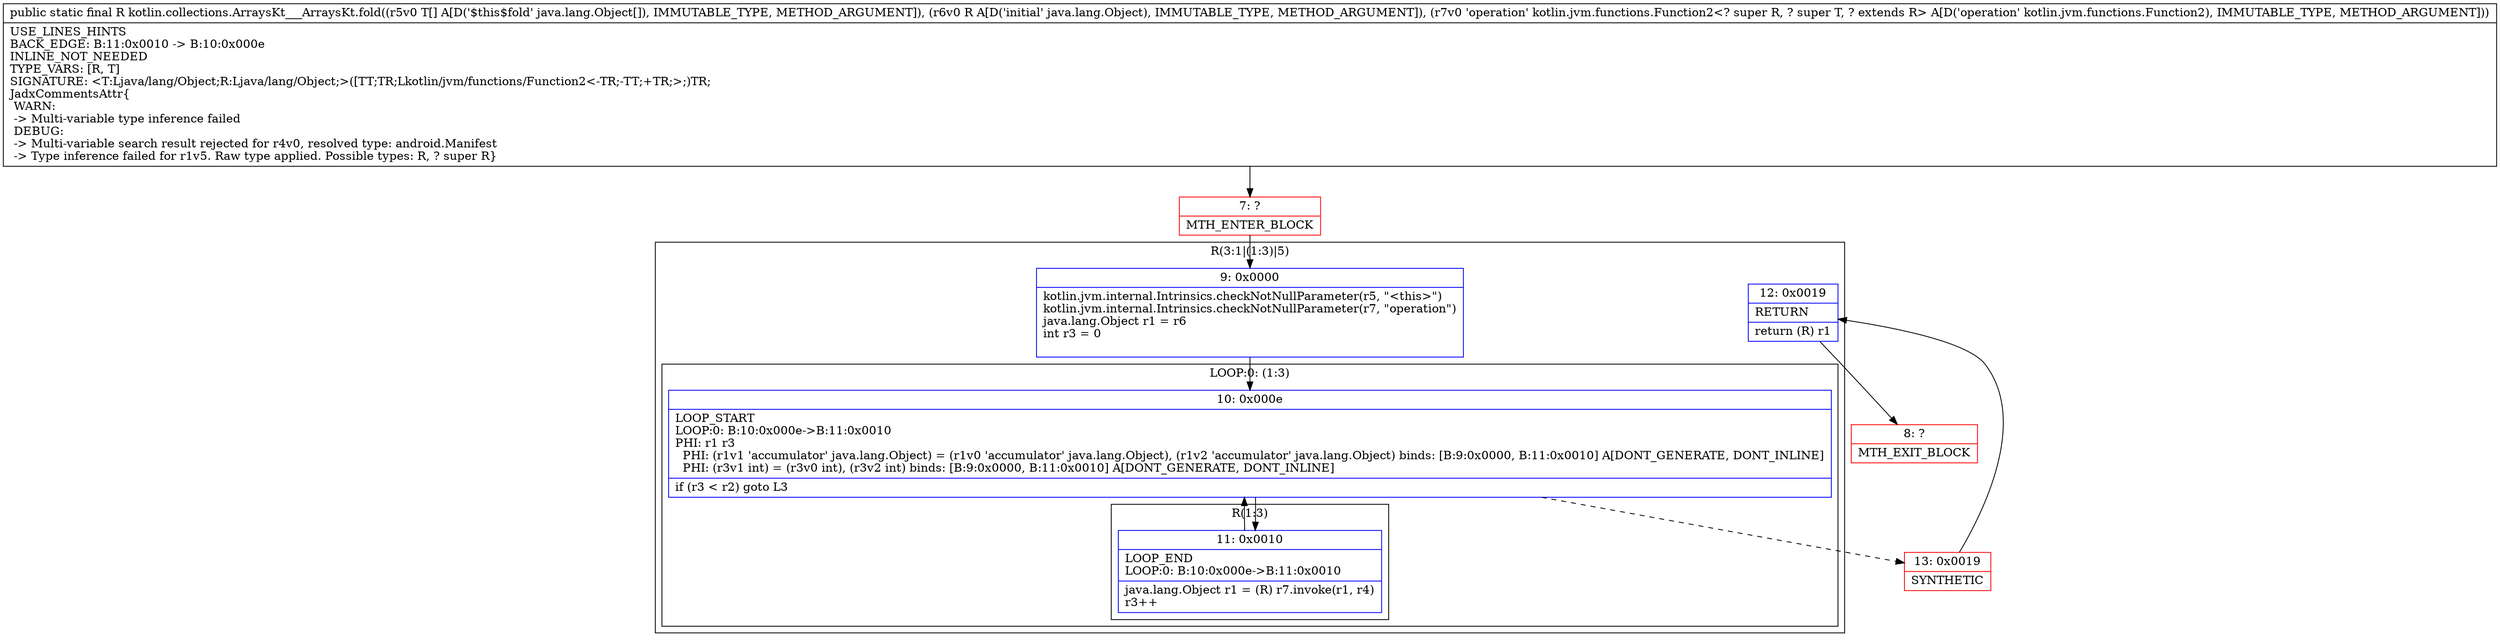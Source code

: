 digraph "CFG forkotlin.collections.ArraysKt___ArraysKt.fold([Ljava\/lang\/Object;Ljava\/lang\/Object;Lkotlin\/jvm\/functions\/Function2;)Ljava\/lang\/Object;" {
subgraph cluster_Region_1127753188 {
label = "R(3:1|(1:3)|5)";
node [shape=record,color=blue];
Node_9 [shape=record,label="{9\:\ 0x0000|kotlin.jvm.internal.Intrinsics.checkNotNullParameter(r5, \"\<this\>\")\lkotlin.jvm.internal.Intrinsics.checkNotNullParameter(r7, \"operation\")\ljava.lang.Object r1 = r6\lint r3 = 0\l\l}"];
subgraph cluster_LoopRegion_330758681 {
label = "LOOP:0: (1:3)";
node [shape=record,color=blue];
Node_10 [shape=record,label="{10\:\ 0x000e|LOOP_START\lLOOP:0: B:10:0x000e\-\>B:11:0x0010\lPHI: r1 r3 \l  PHI: (r1v1 'accumulator' java.lang.Object) = (r1v0 'accumulator' java.lang.Object), (r1v2 'accumulator' java.lang.Object) binds: [B:9:0x0000, B:11:0x0010] A[DONT_GENERATE, DONT_INLINE]\l  PHI: (r3v1 int) = (r3v0 int), (r3v2 int) binds: [B:9:0x0000, B:11:0x0010] A[DONT_GENERATE, DONT_INLINE]\l|if (r3 \< r2) goto L3\l}"];
subgraph cluster_Region_275817758 {
label = "R(1:3)";
node [shape=record,color=blue];
Node_11 [shape=record,label="{11\:\ 0x0010|LOOP_END\lLOOP:0: B:10:0x000e\-\>B:11:0x0010\l|java.lang.Object r1 = (R) r7.invoke(r1, r4)\lr3++\l}"];
}
}
Node_12 [shape=record,label="{12\:\ 0x0019|RETURN\l|return (R) r1\l}"];
}
Node_7 [shape=record,color=red,label="{7\:\ ?|MTH_ENTER_BLOCK\l}"];
Node_13 [shape=record,color=red,label="{13\:\ 0x0019|SYNTHETIC\l}"];
Node_8 [shape=record,color=red,label="{8\:\ ?|MTH_EXIT_BLOCK\l}"];
MethodNode[shape=record,label="{public static final R kotlin.collections.ArraysKt___ArraysKt.fold((r5v0 T[] A[D('$this$fold' java.lang.Object[]), IMMUTABLE_TYPE, METHOD_ARGUMENT]), (r6v0 R A[D('initial' java.lang.Object), IMMUTABLE_TYPE, METHOD_ARGUMENT]), (r7v0 'operation' kotlin.jvm.functions.Function2\<? super R, ? super T, ? extends R\> A[D('operation' kotlin.jvm.functions.Function2), IMMUTABLE_TYPE, METHOD_ARGUMENT]))  | USE_LINES_HINTS\lBACK_EDGE: B:11:0x0010 \-\> B:10:0x000e\lINLINE_NOT_NEEDED\lTYPE_VARS: [R, T]\lSIGNATURE: \<T:Ljava\/lang\/Object;R:Ljava\/lang\/Object;\>([TT;TR;Lkotlin\/jvm\/functions\/Function2\<\-TR;\-TT;+TR;\>;)TR;\lJadxCommentsAttr\{\l WARN: \l \-\> Multi\-variable type inference failed\l DEBUG: \l \-\> Multi\-variable search result rejected for r4v0, resolved type: android.Manifest\l \-\> Type inference failed for r1v5. Raw type applied. Possible types: R, ? super R\}\l}"];
MethodNode -> Node_7;Node_9 -> Node_10;
Node_10 -> Node_11;
Node_10 -> Node_13[style=dashed];
Node_11 -> Node_10;
Node_12 -> Node_8;
Node_7 -> Node_9;
Node_13 -> Node_12;
}

